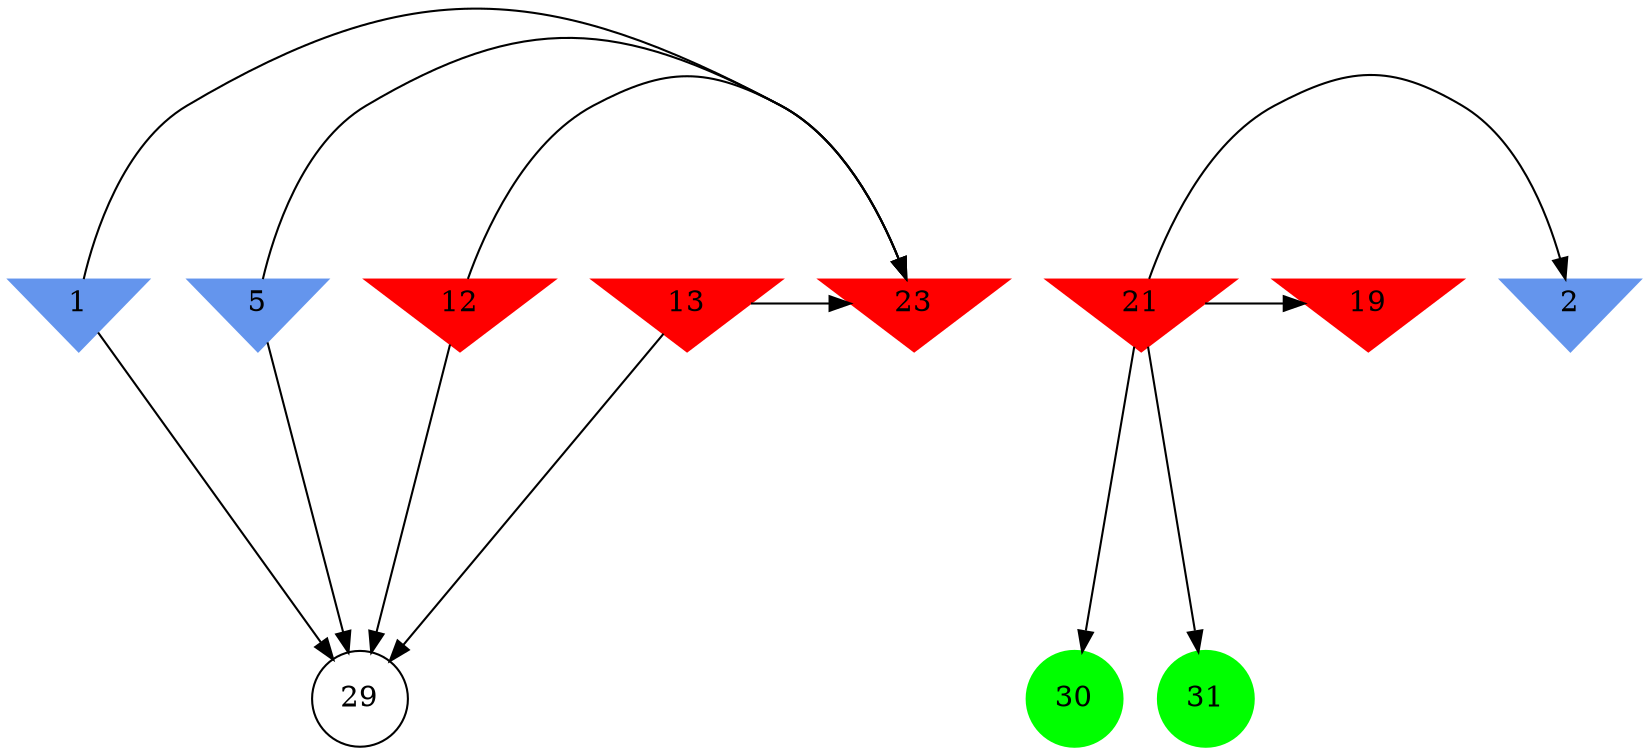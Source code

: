digraph brain {
	ranksep=2.0;
	1 [shape=invtriangle,style=filled,color=cornflowerblue];
	2 [shape=invtriangle,style=filled,color=cornflowerblue];
	5 [shape=invtriangle,style=filled,color=cornflowerblue];
	12 [shape=invtriangle,style=filled,color=red];
	13 [shape=invtriangle,style=filled,color=red];
	19 [shape=invtriangle,style=filled,color=red];
	21 [shape=invtriangle,style=filled,color=red];
	23 [shape=invtriangle,style=filled,color=red];
	29 [shape=circle,color=black];
	30 [shape=circle,style=filled,color=green];
	31 [shape=circle,style=filled,color=green];
	21	->	19;
	21	->	30;
	21	->	2;
	21	->	31;
	13	->	29;
	13	->	23;
	1	->	29;
	1	->	23;
	12	->	29;
	12	->	23;
	5	->	29;
	5	->	23;
	{ rank=same; 1; 2; 5; 12; 13; 19; 21; 23; }
	{ rank=same; 29; }
	{ rank=same; 30; 31; }
}
